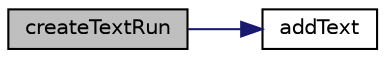 digraph "createTextRun"
{
  edge [fontname="Helvetica",fontsize="10",labelfontname="Helvetica",labelfontsize="10"];
  node [fontname="Helvetica",fontsize="10",shape=record];
  rankdir="LR";
  Node17 [label="createTextRun",height=0.2,width=0.4,color="black", fillcolor="grey75", style="filled", fontcolor="black"];
  Node17 -> Node18 [color="midnightblue",fontsize="10",style="solid",fontname="Helvetica"];
  Node18 [label="addText",height=0.2,width=0.4,color="black", fillcolor="white", style="filled",URL="$class_p_h_p_excel___rich_text.html#ae5f0b4885a5e6fe23ba1203eb9438787"];
}
